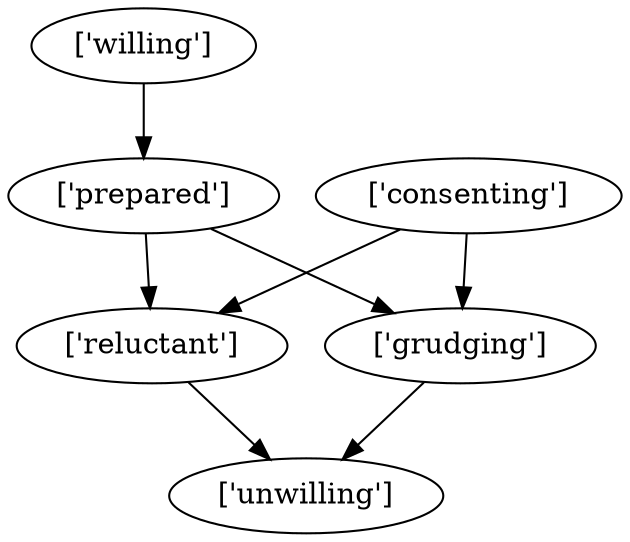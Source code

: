 strict digraph  {
	"['prepared']" -> "['reluctant']";
	"['prepared']" -> "['grudging']";
	"['reluctant']" -> "['unwilling']";
	"['grudging']" -> "['unwilling']";
	"['consenting']" -> "['reluctant']";
	"['consenting']" -> "['grudging']";
	"['willing']" -> "['prepared']";
}
